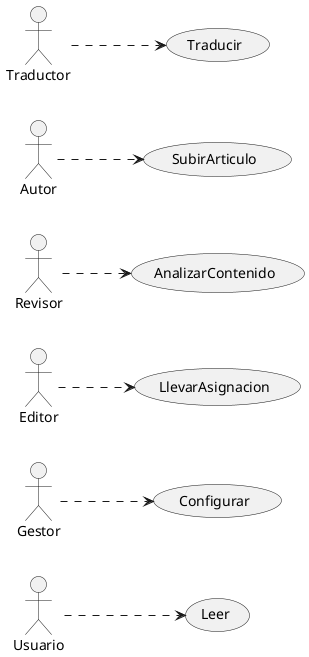 @startuml casosDeUso

actor Usuario
actor Gestor
actor Editor
actor Revisor
actor Autor
actor Traductor


usecase Leer
usecase Configurar
usecase LlevarAsignacion
usecase AnalizarContenido
usecase Traducir
usecase SubirArticulo

left to right direction
Usuario ..> Leer
Gestor ..> Configurar
Editor ..> LlevarAsignacion
Revisor ..> AnalizarContenido
Traductor ..> Traducir
Autor ..> SubirArticulo


@enduml